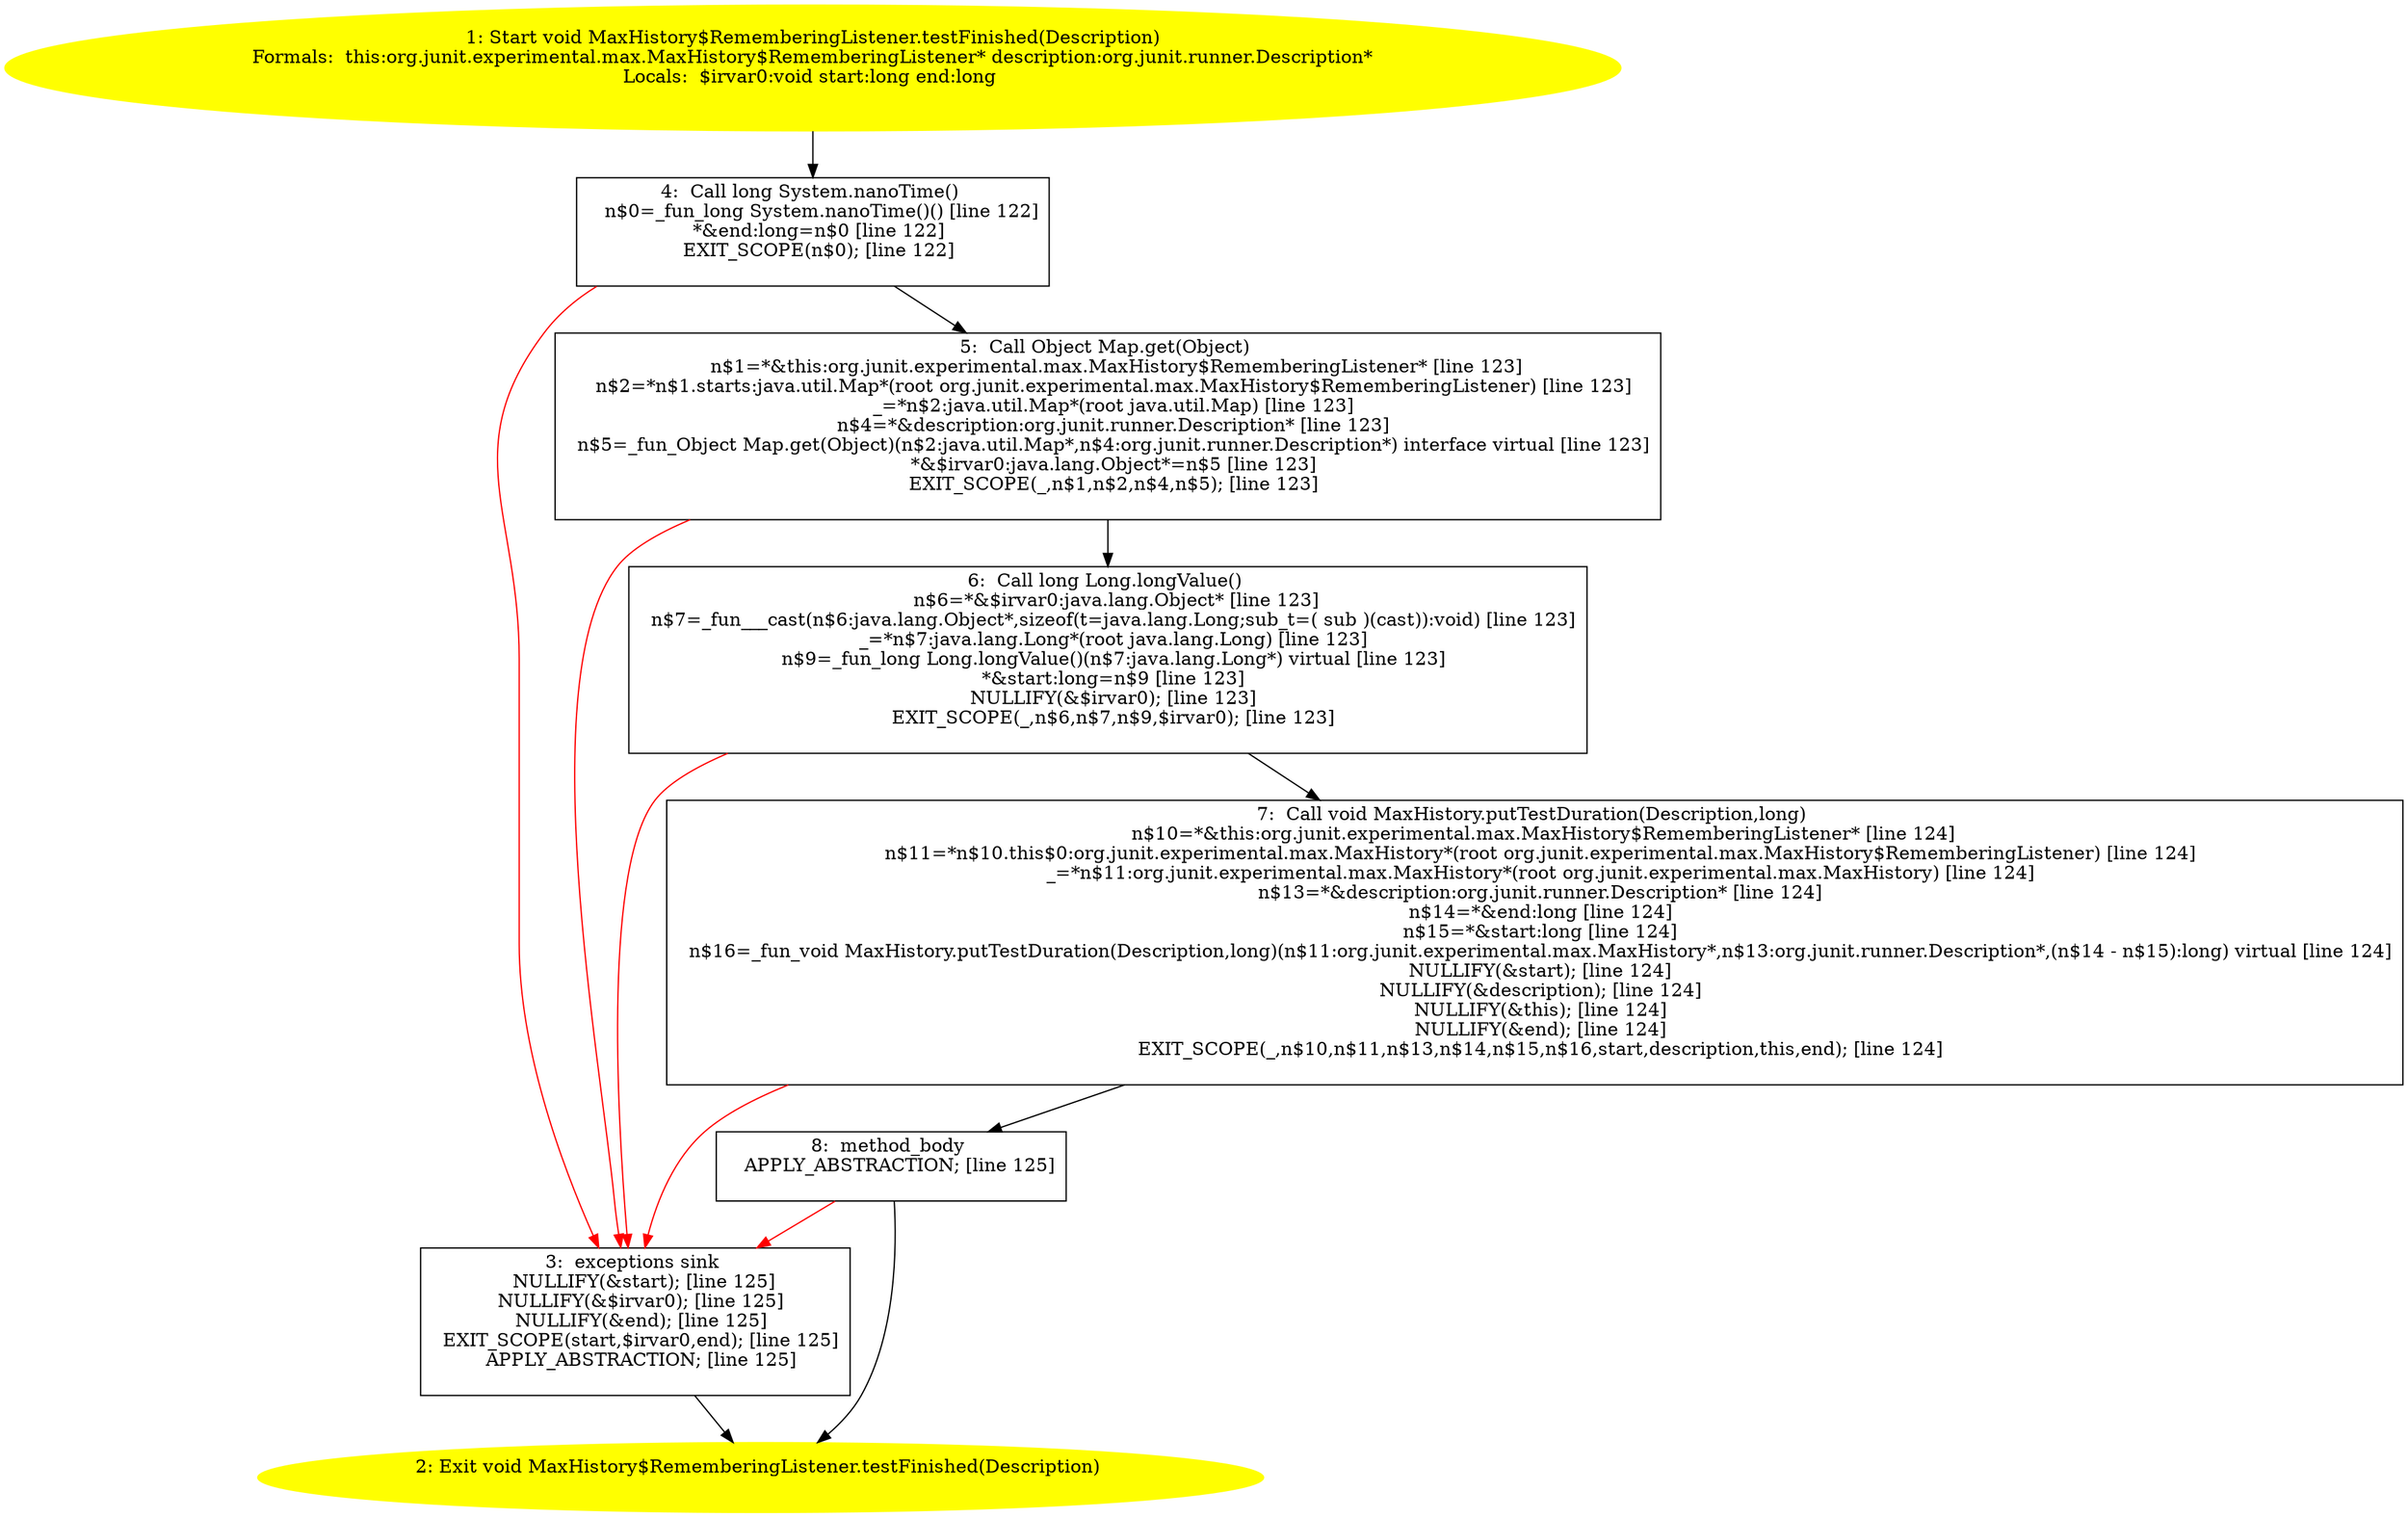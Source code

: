 /* @generated */
digraph cfg {
"org.junit.experimental.max.MaxHistory$RememberingListener.testFinished(org.junit.runner.Description).70a90513f07cbf9048baf8d9e65c5f98_1" [label="1: Start void MaxHistory$RememberingListener.testFinished(Description)\nFormals:  this:org.junit.experimental.max.MaxHistory$RememberingListener* description:org.junit.runner.Description*\nLocals:  $irvar0:void start:long end:long \n  " color=yellow style=filled]
	

	 "org.junit.experimental.max.MaxHistory$RememberingListener.testFinished(org.junit.runner.Description).70a90513f07cbf9048baf8d9e65c5f98_1" -> "org.junit.experimental.max.MaxHistory$RememberingListener.testFinished(org.junit.runner.Description).70a90513f07cbf9048baf8d9e65c5f98_4" ;
"org.junit.experimental.max.MaxHistory$RememberingListener.testFinished(org.junit.runner.Description).70a90513f07cbf9048baf8d9e65c5f98_2" [label="2: Exit void MaxHistory$RememberingListener.testFinished(Description) \n  " color=yellow style=filled]
	

"org.junit.experimental.max.MaxHistory$RememberingListener.testFinished(org.junit.runner.Description).70a90513f07cbf9048baf8d9e65c5f98_3" [label="3:  exceptions sink \n   NULLIFY(&start); [line 125]\n  NULLIFY(&$irvar0); [line 125]\n  NULLIFY(&end); [line 125]\n  EXIT_SCOPE(start,$irvar0,end); [line 125]\n  APPLY_ABSTRACTION; [line 125]\n " shape="box"]
	

	 "org.junit.experimental.max.MaxHistory$RememberingListener.testFinished(org.junit.runner.Description).70a90513f07cbf9048baf8d9e65c5f98_3" -> "org.junit.experimental.max.MaxHistory$RememberingListener.testFinished(org.junit.runner.Description).70a90513f07cbf9048baf8d9e65c5f98_2" ;
"org.junit.experimental.max.MaxHistory$RememberingListener.testFinished(org.junit.runner.Description).70a90513f07cbf9048baf8d9e65c5f98_4" [label="4:  Call long System.nanoTime() \n   n$0=_fun_long System.nanoTime()() [line 122]\n  *&end:long=n$0 [line 122]\n  EXIT_SCOPE(n$0); [line 122]\n " shape="box"]
	

	 "org.junit.experimental.max.MaxHistory$RememberingListener.testFinished(org.junit.runner.Description).70a90513f07cbf9048baf8d9e65c5f98_4" -> "org.junit.experimental.max.MaxHistory$RememberingListener.testFinished(org.junit.runner.Description).70a90513f07cbf9048baf8d9e65c5f98_5" ;
	 "org.junit.experimental.max.MaxHistory$RememberingListener.testFinished(org.junit.runner.Description).70a90513f07cbf9048baf8d9e65c5f98_4" -> "org.junit.experimental.max.MaxHistory$RememberingListener.testFinished(org.junit.runner.Description).70a90513f07cbf9048baf8d9e65c5f98_3" [color="red" ];
"org.junit.experimental.max.MaxHistory$RememberingListener.testFinished(org.junit.runner.Description).70a90513f07cbf9048baf8d9e65c5f98_5" [label="5:  Call Object Map.get(Object) \n   n$1=*&this:org.junit.experimental.max.MaxHistory$RememberingListener* [line 123]\n  n$2=*n$1.starts:java.util.Map*(root org.junit.experimental.max.MaxHistory$RememberingListener) [line 123]\n  _=*n$2:java.util.Map*(root java.util.Map) [line 123]\n  n$4=*&description:org.junit.runner.Description* [line 123]\n  n$5=_fun_Object Map.get(Object)(n$2:java.util.Map*,n$4:org.junit.runner.Description*) interface virtual [line 123]\n  *&$irvar0:java.lang.Object*=n$5 [line 123]\n  EXIT_SCOPE(_,n$1,n$2,n$4,n$5); [line 123]\n " shape="box"]
	

	 "org.junit.experimental.max.MaxHistory$RememberingListener.testFinished(org.junit.runner.Description).70a90513f07cbf9048baf8d9e65c5f98_5" -> "org.junit.experimental.max.MaxHistory$RememberingListener.testFinished(org.junit.runner.Description).70a90513f07cbf9048baf8d9e65c5f98_6" ;
	 "org.junit.experimental.max.MaxHistory$RememberingListener.testFinished(org.junit.runner.Description).70a90513f07cbf9048baf8d9e65c5f98_5" -> "org.junit.experimental.max.MaxHistory$RememberingListener.testFinished(org.junit.runner.Description).70a90513f07cbf9048baf8d9e65c5f98_3" [color="red" ];
"org.junit.experimental.max.MaxHistory$RememberingListener.testFinished(org.junit.runner.Description).70a90513f07cbf9048baf8d9e65c5f98_6" [label="6:  Call long Long.longValue() \n   n$6=*&$irvar0:java.lang.Object* [line 123]\n  n$7=_fun___cast(n$6:java.lang.Object*,sizeof(t=java.lang.Long;sub_t=( sub )(cast)):void) [line 123]\n  _=*n$7:java.lang.Long*(root java.lang.Long) [line 123]\n  n$9=_fun_long Long.longValue()(n$7:java.lang.Long*) virtual [line 123]\n  *&start:long=n$9 [line 123]\n  NULLIFY(&$irvar0); [line 123]\n  EXIT_SCOPE(_,n$6,n$7,n$9,$irvar0); [line 123]\n " shape="box"]
	

	 "org.junit.experimental.max.MaxHistory$RememberingListener.testFinished(org.junit.runner.Description).70a90513f07cbf9048baf8d9e65c5f98_6" -> "org.junit.experimental.max.MaxHistory$RememberingListener.testFinished(org.junit.runner.Description).70a90513f07cbf9048baf8d9e65c5f98_7" ;
	 "org.junit.experimental.max.MaxHistory$RememberingListener.testFinished(org.junit.runner.Description).70a90513f07cbf9048baf8d9e65c5f98_6" -> "org.junit.experimental.max.MaxHistory$RememberingListener.testFinished(org.junit.runner.Description).70a90513f07cbf9048baf8d9e65c5f98_3" [color="red" ];
"org.junit.experimental.max.MaxHistory$RememberingListener.testFinished(org.junit.runner.Description).70a90513f07cbf9048baf8d9e65c5f98_7" [label="7:  Call void MaxHistory.putTestDuration(Description,long) \n   n$10=*&this:org.junit.experimental.max.MaxHistory$RememberingListener* [line 124]\n  n$11=*n$10.this$0:org.junit.experimental.max.MaxHistory*(root org.junit.experimental.max.MaxHistory$RememberingListener) [line 124]\n  _=*n$11:org.junit.experimental.max.MaxHistory*(root org.junit.experimental.max.MaxHistory) [line 124]\n  n$13=*&description:org.junit.runner.Description* [line 124]\n  n$14=*&end:long [line 124]\n  n$15=*&start:long [line 124]\n  n$16=_fun_void MaxHistory.putTestDuration(Description,long)(n$11:org.junit.experimental.max.MaxHistory*,n$13:org.junit.runner.Description*,(n$14 - n$15):long) virtual [line 124]\n  NULLIFY(&start); [line 124]\n  NULLIFY(&description); [line 124]\n  NULLIFY(&this); [line 124]\n  NULLIFY(&end); [line 124]\n  EXIT_SCOPE(_,n$10,n$11,n$13,n$14,n$15,n$16,start,description,this,end); [line 124]\n " shape="box"]
	

	 "org.junit.experimental.max.MaxHistory$RememberingListener.testFinished(org.junit.runner.Description).70a90513f07cbf9048baf8d9e65c5f98_7" -> "org.junit.experimental.max.MaxHistory$RememberingListener.testFinished(org.junit.runner.Description).70a90513f07cbf9048baf8d9e65c5f98_8" ;
	 "org.junit.experimental.max.MaxHistory$RememberingListener.testFinished(org.junit.runner.Description).70a90513f07cbf9048baf8d9e65c5f98_7" -> "org.junit.experimental.max.MaxHistory$RememberingListener.testFinished(org.junit.runner.Description).70a90513f07cbf9048baf8d9e65c5f98_3" [color="red" ];
"org.junit.experimental.max.MaxHistory$RememberingListener.testFinished(org.junit.runner.Description).70a90513f07cbf9048baf8d9e65c5f98_8" [label="8:  method_body \n   APPLY_ABSTRACTION; [line 125]\n " shape="box"]
	

	 "org.junit.experimental.max.MaxHistory$RememberingListener.testFinished(org.junit.runner.Description).70a90513f07cbf9048baf8d9e65c5f98_8" -> "org.junit.experimental.max.MaxHistory$RememberingListener.testFinished(org.junit.runner.Description).70a90513f07cbf9048baf8d9e65c5f98_2" ;
	 "org.junit.experimental.max.MaxHistory$RememberingListener.testFinished(org.junit.runner.Description).70a90513f07cbf9048baf8d9e65c5f98_8" -> "org.junit.experimental.max.MaxHistory$RememberingListener.testFinished(org.junit.runner.Description).70a90513f07cbf9048baf8d9e65c5f98_3" [color="red" ];
}
